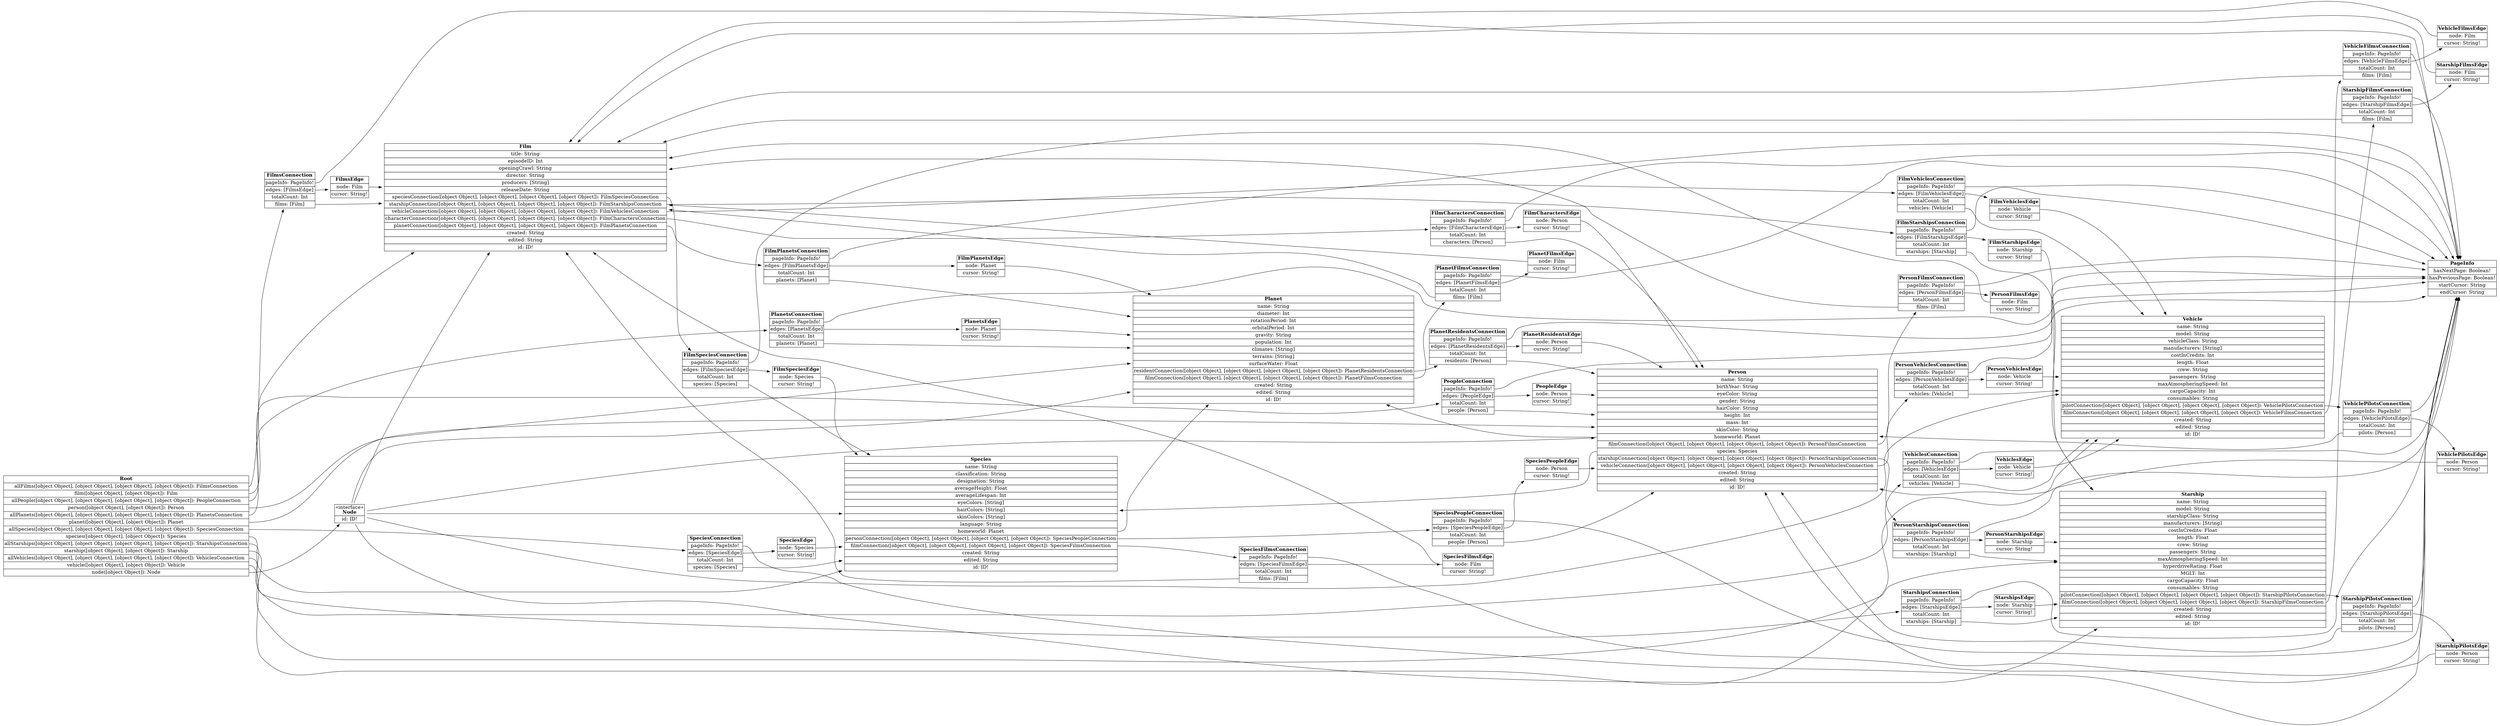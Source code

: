digraph erd {
graph [
  rankdir = "LR"
];
node [
  fontsize = "16"
  shape = "plaintext"
];
edge [
];
"Root" [label=<<TABLE COLOR="BLACK" BORDER="0" CELLBORDER="1" CELLSPACING="0"><TR><TD PORT="__title"><FONT COLOR="BLACK"><B>Root</B></FONT></TD></TR><TR><TD ALIGN="CENTER" PORT="allFilmsport"><FONT COLOR="BLACK">allFilms([object Object], [object Object], [object Object], [object Object]): FilmsConnection</FONT></TD></TR>,<TR><TD ALIGN="CENTER" PORT="filmport"><FONT COLOR="BLACK">film([object Object], [object Object]): Film</FONT></TD></TR>,<TR><TD ALIGN="CENTER" PORT="allPeopleport"><FONT COLOR="BLACK">allPeople([object Object], [object Object], [object Object], [object Object]): PeopleConnection</FONT></TD></TR>,<TR><TD ALIGN="CENTER" PORT="personport"><FONT COLOR="BLACK">person([object Object], [object Object]): Person</FONT></TD></TR>,<TR><TD ALIGN="CENTER" PORT="allPlanetsport"><FONT COLOR="BLACK">allPlanets([object Object], [object Object], [object Object], [object Object]): PlanetsConnection</FONT></TD></TR>,<TR><TD ALIGN="CENTER" PORT="planetport"><FONT COLOR="BLACK">planet([object Object], [object Object]): Planet</FONT></TD></TR>,<TR><TD ALIGN="CENTER" PORT="allSpeciesport"><FONT COLOR="BLACK">allSpecies([object Object], [object Object], [object Object], [object Object]): SpeciesConnection</FONT></TD></TR>,<TR><TD ALIGN="CENTER" PORT="speciesport"><FONT COLOR="BLACK">species([object Object], [object Object]): Species</FONT></TD></TR>,<TR><TD ALIGN="CENTER" PORT="allStarshipsport"><FONT COLOR="BLACK">allStarships([object Object], [object Object], [object Object], [object Object]): StarshipsConnection</FONT></TD></TR>,<TR><TD ALIGN="CENTER" PORT="starshipport"><FONT COLOR="BLACK">starship([object Object], [object Object]): Starship</FONT></TD></TR>,<TR><TD ALIGN="CENTER" PORT="allVehiclesport"><FONT COLOR="BLACK">allVehicles([object Object], [object Object], [object Object], [object Object]): VehiclesConnection</FONT></TD></TR>,<TR><TD ALIGN="CENTER" PORT="vehicleport"><FONT COLOR="BLACK">vehicle([object Object], [object Object]): Vehicle</FONT></TD></TR>,<TR><TD ALIGN="CENTER" PORT="nodeport"><FONT COLOR="BLACK">node([object Object]): Node</FONT></TD></TR></TABLE>>];
"FilmsConnection" [label=<<TABLE COLOR="BLACK" BORDER="0" CELLBORDER="1" CELLSPACING="0"><TR><TD PORT="__title"><FONT COLOR="BLACK"><B>FilmsConnection</B></FONT></TD></TR><TR><TD ALIGN="CENTER" PORT="pageInfoport"><FONT COLOR="BLACK">pageInfo: PageInfo!</FONT></TD></TR>,<TR><TD ALIGN="CENTER" PORT="edgesport"><FONT COLOR="BLACK">edges: [FilmsEdge]</FONT></TD></TR>,<TR><TD ALIGN="CENTER" PORT="totalCountport"><FONT COLOR="BLACK">totalCount: Int</FONT></TD></TR>,<TR><TD ALIGN="CENTER" PORT="filmsport"><FONT COLOR="BLACK">films: [Film]</FONT></TD></TR></TABLE>>];
"Film" [label=<<TABLE COLOR="BLACK" BORDER="0" CELLBORDER="1" CELLSPACING="0"><TR><TD PORT="__title"><FONT COLOR="BLACK"><B>Film</B></FONT></TD></TR><TR><TD ALIGN="CENTER" PORT="titleport"><FONT COLOR="BLACK">title: String</FONT></TD></TR>,<TR><TD ALIGN="CENTER" PORT="episodeIDport"><FONT COLOR="BLACK">episodeID: Int</FONT></TD></TR>,<TR><TD ALIGN="CENTER" PORT="openingCrawlport"><FONT COLOR="BLACK">openingCrawl: String</FONT></TD></TR>,<TR><TD ALIGN="CENTER" PORT="directorport"><FONT COLOR="BLACK">director: String</FONT></TD></TR>,<TR><TD ALIGN="CENTER" PORT="producersport"><FONT COLOR="BLACK">producers: [String]</FONT></TD></TR>,<TR><TD ALIGN="CENTER" PORT="releaseDateport"><FONT COLOR="BLACK">releaseDate: String</FONT></TD></TR>,<TR><TD ALIGN="CENTER" PORT="speciesConnectionport"><FONT COLOR="BLACK">speciesConnection([object Object], [object Object], [object Object], [object Object]): FilmSpeciesConnection</FONT></TD></TR>,<TR><TD ALIGN="CENTER" PORT="starshipConnectionport"><FONT COLOR="BLACK">starshipConnection([object Object], [object Object], [object Object], [object Object]): FilmStarshipsConnection</FONT></TD></TR>,<TR><TD ALIGN="CENTER" PORT="vehicleConnectionport"><FONT COLOR="BLACK">vehicleConnection([object Object], [object Object], [object Object], [object Object]): FilmVehiclesConnection</FONT></TD></TR>,<TR><TD ALIGN="CENTER" PORT="characterConnectionport"><FONT COLOR="BLACK">characterConnection([object Object], [object Object], [object Object], [object Object]): FilmCharactersConnection</FONT></TD></TR>,<TR><TD ALIGN="CENTER" PORT="planetConnectionport"><FONT COLOR="BLACK">planetConnection([object Object], [object Object], [object Object], [object Object]): FilmPlanetsConnection</FONT></TD></TR>,<TR><TD ALIGN="CENTER" PORT="createdport"><FONT COLOR="BLACK">created: String</FONT></TD></TR>,<TR><TD ALIGN="CENTER" PORT="editedport"><FONT COLOR="BLACK">edited: String</FONT></TD></TR>,<TR><TD ALIGN="CENTER" PORT="idport"><FONT COLOR="BLACK">id: ID!</FONT></TD></TR></TABLE>>];
"PeopleConnection" [label=<<TABLE COLOR="BLACK" BORDER="0" CELLBORDER="1" CELLSPACING="0"><TR><TD PORT="__title"><FONT COLOR="BLACK"><B>PeopleConnection</B></FONT></TD></TR><TR><TD ALIGN="CENTER" PORT="pageInfoport"><FONT COLOR="BLACK">pageInfo: PageInfo!</FONT></TD></TR>,<TR><TD ALIGN="CENTER" PORT="edgesport"><FONT COLOR="BLACK">edges: [PeopleEdge]</FONT></TD></TR>,<TR><TD ALIGN="CENTER" PORT="totalCountport"><FONT COLOR="BLACK">totalCount: Int</FONT></TD></TR>,<TR><TD ALIGN="CENTER" PORT="peopleport"><FONT COLOR="BLACK">people: [Person]</FONT></TD></TR></TABLE>>];
"Person" [label=<<TABLE COLOR="BLACK" BORDER="0" CELLBORDER="1" CELLSPACING="0"><TR><TD PORT="__title"><FONT COLOR="BLACK"><B>Person</B></FONT></TD></TR><TR><TD ALIGN="CENTER" PORT="nameport"><FONT COLOR="BLACK">name: String</FONT></TD></TR>,<TR><TD ALIGN="CENTER" PORT="birthYearport"><FONT COLOR="BLACK">birthYear: String</FONT></TD></TR>,<TR><TD ALIGN="CENTER" PORT="eyeColorport"><FONT COLOR="BLACK">eyeColor: String</FONT></TD></TR>,<TR><TD ALIGN="CENTER" PORT="genderport"><FONT COLOR="BLACK">gender: String</FONT></TD></TR>,<TR><TD ALIGN="CENTER" PORT="hairColorport"><FONT COLOR="BLACK">hairColor: String</FONT></TD></TR>,<TR><TD ALIGN="CENTER" PORT="heightport"><FONT COLOR="BLACK">height: Int</FONT></TD></TR>,<TR><TD ALIGN="CENTER" PORT="massport"><FONT COLOR="BLACK">mass: Int</FONT></TD></TR>,<TR><TD ALIGN="CENTER" PORT="skinColorport"><FONT COLOR="BLACK">skinColor: String</FONT></TD></TR>,<TR><TD ALIGN="CENTER" PORT="homeworldport"><FONT COLOR="BLACK">homeworld: Planet</FONT></TD></TR>,<TR><TD ALIGN="CENTER" PORT="filmConnectionport"><FONT COLOR="BLACK">filmConnection([object Object], [object Object], [object Object], [object Object]): PersonFilmsConnection</FONT></TD></TR>,<TR><TD ALIGN="CENTER" PORT="speciesport"><FONT COLOR="BLACK">species: Species</FONT></TD></TR>,<TR><TD ALIGN="CENTER" PORT="starshipConnectionport"><FONT COLOR="BLACK">starshipConnection([object Object], [object Object], [object Object], [object Object]): PersonStarshipsConnection</FONT></TD></TR>,<TR><TD ALIGN="CENTER" PORT="vehicleConnectionport"><FONT COLOR="BLACK">vehicleConnection([object Object], [object Object], [object Object], [object Object]): PersonVehiclesConnection</FONT></TD></TR>,<TR><TD ALIGN="CENTER" PORT="createdport"><FONT COLOR="BLACK">created: String</FONT></TD></TR>,<TR><TD ALIGN="CENTER" PORT="editedport"><FONT COLOR="BLACK">edited: String</FONT></TD></TR>,<TR><TD ALIGN="CENTER" PORT="idport"><FONT COLOR="BLACK">id: ID!</FONT></TD></TR></TABLE>>];
"PlanetsConnection" [label=<<TABLE COLOR="BLACK" BORDER="0" CELLBORDER="1" CELLSPACING="0"><TR><TD PORT="__title"><FONT COLOR="BLACK"><B>PlanetsConnection</B></FONT></TD></TR><TR><TD ALIGN="CENTER" PORT="pageInfoport"><FONT COLOR="BLACK">pageInfo: PageInfo!</FONT></TD></TR>,<TR><TD ALIGN="CENTER" PORT="edgesport"><FONT COLOR="BLACK">edges: [PlanetsEdge]</FONT></TD></TR>,<TR><TD ALIGN="CENTER" PORT="totalCountport"><FONT COLOR="BLACK">totalCount: Int</FONT></TD></TR>,<TR><TD ALIGN="CENTER" PORT="planetsport"><FONT COLOR="BLACK">planets: [Planet]</FONT></TD></TR></TABLE>>];
"Planet" [label=<<TABLE COLOR="BLACK" BORDER="0" CELLBORDER="1" CELLSPACING="0"><TR><TD PORT="__title"><FONT COLOR="BLACK"><B>Planet</B></FONT></TD></TR><TR><TD ALIGN="CENTER" PORT="nameport"><FONT COLOR="BLACK">name: String</FONT></TD></TR>,<TR><TD ALIGN="CENTER" PORT="diameterport"><FONT COLOR="BLACK">diameter: Int</FONT></TD></TR>,<TR><TD ALIGN="CENTER" PORT="rotationPeriodport"><FONT COLOR="BLACK">rotationPeriod: Int</FONT></TD></TR>,<TR><TD ALIGN="CENTER" PORT="orbitalPeriodport"><FONT COLOR="BLACK">orbitalPeriod: Int</FONT></TD></TR>,<TR><TD ALIGN="CENTER" PORT="gravityport"><FONT COLOR="BLACK">gravity: String</FONT></TD></TR>,<TR><TD ALIGN="CENTER" PORT="populationport"><FONT COLOR="BLACK">population: Int</FONT></TD></TR>,<TR><TD ALIGN="CENTER" PORT="climatesport"><FONT COLOR="BLACK">climates: [String]</FONT></TD></TR>,<TR><TD ALIGN="CENTER" PORT="terrainsport"><FONT COLOR="BLACK">terrains: [String]</FONT></TD></TR>,<TR><TD ALIGN="CENTER" PORT="surfaceWaterport"><FONT COLOR="BLACK">surfaceWater: Float</FONT></TD></TR>,<TR><TD ALIGN="CENTER" PORT="residentConnectionport"><FONT COLOR="BLACK">residentConnection([object Object], [object Object], [object Object], [object Object]): PlanetResidentsConnection</FONT></TD></TR>,<TR><TD ALIGN="CENTER" PORT="filmConnectionport"><FONT COLOR="BLACK">filmConnection([object Object], [object Object], [object Object], [object Object]): PlanetFilmsConnection</FONT></TD></TR>,<TR><TD ALIGN="CENTER" PORT="createdport"><FONT COLOR="BLACK">created: String</FONT></TD></TR>,<TR><TD ALIGN="CENTER" PORT="editedport"><FONT COLOR="BLACK">edited: String</FONT></TD></TR>,<TR><TD ALIGN="CENTER" PORT="idport"><FONT COLOR="BLACK">id: ID!</FONT></TD></TR></TABLE>>];
"SpeciesConnection" [label=<<TABLE COLOR="BLACK" BORDER="0" CELLBORDER="1" CELLSPACING="0"><TR><TD PORT="__title"><FONT COLOR="BLACK"><B>SpeciesConnection</B></FONT></TD></TR><TR><TD ALIGN="CENTER" PORT="pageInfoport"><FONT COLOR="BLACK">pageInfo: PageInfo!</FONT></TD></TR>,<TR><TD ALIGN="CENTER" PORT="edgesport"><FONT COLOR="BLACK">edges: [SpeciesEdge]</FONT></TD></TR>,<TR><TD ALIGN="CENTER" PORT="totalCountport"><FONT COLOR="BLACK">totalCount: Int</FONT></TD></TR>,<TR><TD ALIGN="CENTER" PORT="speciesport"><FONT COLOR="BLACK">species: [Species]</FONT></TD></TR></TABLE>>];
"Species" [label=<<TABLE COLOR="BLACK" BORDER="0" CELLBORDER="1" CELLSPACING="0"><TR><TD PORT="__title"><FONT COLOR="BLACK"><B>Species</B></FONT></TD></TR><TR><TD ALIGN="CENTER" PORT="nameport"><FONT COLOR="BLACK">name: String</FONT></TD></TR>,<TR><TD ALIGN="CENTER" PORT="classificationport"><FONT COLOR="BLACK">classification: String</FONT></TD></TR>,<TR><TD ALIGN="CENTER" PORT="designationport"><FONT COLOR="BLACK">designation: String</FONT></TD></TR>,<TR><TD ALIGN="CENTER" PORT="averageHeightport"><FONT COLOR="BLACK">averageHeight: Float</FONT></TD></TR>,<TR><TD ALIGN="CENTER" PORT="averageLifespanport"><FONT COLOR="BLACK">averageLifespan: Int</FONT></TD></TR>,<TR><TD ALIGN="CENTER" PORT="eyeColorsport"><FONT COLOR="BLACK">eyeColors: [String]</FONT></TD></TR>,<TR><TD ALIGN="CENTER" PORT="hairColorsport"><FONT COLOR="BLACK">hairColors: [String]</FONT></TD></TR>,<TR><TD ALIGN="CENTER" PORT="skinColorsport"><FONT COLOR="BLACK">skinColors: [String]</FONT></TD></TR>,<TR><TD ALIGN="CENTER" PORT="languageport"><FONT COLOR="BLACK">language: String</FONT></TD></TR>,<TR><TD ALIGN="CENTER" PORT="homeworldport"><FONT COLOR="BLACK">homeworld: Planet</FONT></TD></TR>,<TR><TD ALIGN="CENTER" PORT="personConnectionport"><FONT COLOR="BLACK">personConnection([object Object], [object Object], [object Object], [object Object]): SpeciesPeopleConnection</FONT></TD></TR>,<TR><TD ALIGN="CENTER" PORT="filmConnectionport"><FONT COLOR="BLACK">filmConnection([object Object], [object Object], [object Object], [object Object]): SpeciesFilmsConnection</FONT></TD></TR>,<TR><TD ALIGN="CENTER" PORT="createdport"><FONT COLOR="BLACK">created: String</FONT></TD></TR>,<TR><TD ALIGN="CENTER" PORT="editedport"><FONT COLOR="BLACK">edited: String</FONT></TD></TR>,<TR><TD ALIGN="CENTER" PORT="idport"><FONT COLOR="BLACK">id: ID!</FONT></TD></TR></TABLE>>];
"StarshipsConnection" [label=<<TABLE COLOR="BLACK" BORDER="0" CELLBORDER="1" CELLSPACING="0"><TR><TD PORT="__title"><FONT COLOR="BLACK"><B>StarshipsConnection</B></FONT></TD></TR><TR><TD ALIGN="CENTER" PORT="pageInfoport"><FONT COLOR="BLACK">pageInfo: PageInfo!</FONT></TD></TR>,<TR><TD ALIGN="CENTER" PORT="edgesport"><FONT COLOR="BLACK">edges: [StarshipsEdge]</FONT></TD></TR>,<TR><TD ALIGN="CENTER" PORT="totalCountport"><FONT COLOR="BLACK">totalCount: Int</FONT></TD></TR>,<TR><TD ALIGN="CENTER" PORT="starshipsport"><FONT COLOR="BLACK">starships: [Starship]</FONT></TD></TR></TABLE>>];
"Starship" [label=<<TABLE COLOR="BLACK" BORDER="0" CELLBORDER="1" CELLSPACING="0"><TR><TD PORT="__title"><FONT COLOR="BLACK"><B>Starship</B></FONT></TD></TR><TR><TD ALIGN="CENTER" PORT="nameport"><FONT COLOR="BLACK">name: String</FONT></TD></TR>,<TR><TD ALIGN="CENTER" PORT="modelport"><FONT COLOR="BLACK">model: String</FONT></TD></TR>,<TR><TD ALIGN="CENTER" PORT="starshipClassport"><FONT COLOR="BLACK">starshipClass: String</FONT></TD></TR>,<TR><TD ALIGN="CENTER" PORT="manufacturersport"><FONT COLOR="BLACK">manufacturers: [String]</FONT></TD></TR>,<TR><TD ALIGN="CENTER" PORT="costInCreditsport"><FONT COLOR="BLACK">costInCredits: Float</FONT></TD></TR>,<TR><TD ALIGN="CENTER" PORT="lengthport"><FONT COLOR="BLACK">length: Float</FONT></TD></TR>,<TR><TD ALIGN="CENTER" PORT="crewport"><FONT COLOR="BLACK">crew: String</FONT></TD></TR>,<TR><TD ALIGN="CENTER" PORT="passengersport"><FONT COLOR="BLACK">passengers: String</FONT></TD></TR>,<TR><TD ALIGN="CENTER" PORT="maxAtmospheringSpeedport"><FONT COLOR="BLACK">maxAtmospheringSpeed: Int</FONT></TD></TR>,<TR><TD ALIGN="CENTER" PORT="hyperdriveRatingport"><FONT COLOR="BLACK">hyperdriveRating: Float</FONT></TD></TR>,<TR><TD ALIGN="CENTER" PORT="MGLTport"><FONT COLOR="BLACK">MGLT: Int</FONT></TD></TR>,<TR><TD ALIGN="CENTER" PORT="cargoCapacityport"><FONT COLOR="BLACK">cargoCapacity: Float</FONT></TD></TR>,<TR><TD ALIGN="CENTER" PORT="consumablesport"><FONT COLOR="BLACK">consumables: String</FONT></TD></TR>,<TR><TD ALIGN="CENTER" PORT="pilotConnectionport"><FONT COLOR="BLACK">pilotConnection([object Object], [object Object], [object Object], [object Object]): StarshipPilotsConnection</FONT></TD></TR>,<TR><TD ALIGN="CENTER" PORT="filmConnectionport"><FONT COLOR="BLACK">filmConnection([object Object], [object Object], [object Object], [object Object]): StarshipFilmsConnection</FONT></TD></TR>,<TR><TD ALIGN="CENTER" PORT="createdport"><FONT COLOR="BLACK">created: String</FONT></TD></TR>,<TR><TD ALIGN="CENTER" PORT="editedport"><FONT COLOR="BLACK">edited: String</FONT></TD></TR>,<TR><TD ALIGN="CENTER" PORT="idport"><FONT COLOR="BLACK">id: ID!</FONT></TD></TR></TABLE>>];
"VehiclesConnection" [label=<<TABLE COLOR="BLACK" BORDER="0" CELLBORDER="1" CELLSPACING="0"><TR><TD PORT="__title"><FONT COLOR="BLACK"><B>VehiclesConnection</B></FONT></TD></TR><TR><TD ALIGN="CENTER" PORT="pageInfoport"><FONT COLOR="BLACK">pageInfo: PageInfo!</FONT></TD></TR>,<TR><TD ALIGN="CENTER" PORT="edgesport"><FONT COLOR="BLACK">edges: [VehiclesEdge]</FONT></TD></TR>,<TR><TD ALIGN="CENTER" PORT="totalCountport"><FONT COLOR="BLACK">totalCount: Int</FONT></TD></TR>,<TR><TD ALIGN="CENTER" PORT="vehiclesport"><FONT COLOR="BLACK">vehicles: [Vehicle]</FONT></TD></TR></TABLE>>];
"Vehicle" [label=<<TABLE COLOR="BLACK" BORDER="0" CELLBORDER="1" CELLSPACING="0"><TR><TD PORT="__title"><FONT COLOR="BLACK"><B>Vehicle</B></FONT></TD></TR><TR><TD ALIGN="CENTER" PORT="nameport"><FONT COLOR="BLACK">name: String</FONT></TD></TR>,<TR><TD ALIGN="CENTER" PORT="modelport"><FONT COLOR="BLACK">model: String</FONT></TD></TR>,<TR><TD ALIGN="CENTER" PORT="vehicleClassport"><FONT COLOR="BLACK">vehicleClass: String</FONT></TD></TR>,<TR><TD ALIGN="CENTER" PORT="manufacturersport"><FONT COLOR="BLACK">manufacturers: [String]</FONT></TD></TR>,<TR><TD ALIGN="CENTER" PORT="costInCreditsport"><FONT COLOR="BLACK">costInCredits: Int</FONT></TD></TR>,<TR><TD ALIGN="CENTER" PORT="lengthport"><FONT COLOR="BLACK">length: Float</FONT></TD></TR>,<TR><TD ALIGN="CENTER" PORT="crewport"><FONT COLOR="BLACK">crew: String</FONT></TD></TR>,<TR><TD ALIGN="CENTER" PORT="passengersport"><FONT COLOR="BLACK">passengers: String</FONT></TD></TR>,<TR><TD ALIGN="CENTER" PORT="maxAtmospheringSpeedport"><FONT COLOR="BLACK">maxAtmospheringSpeed: Int</FONT></TD></TR>,<TR><TD ALIGN="CENTER" PORT="cargoCapacityport"><FONT COLOR="BLACK">cargoCapacity: Int</FONT></TD></TR>,<TR><TD ALIGN="CENTER" PORT="consumablesport"><FONT COLOR="BLACK">consumables: String</FONT></TD></TR>,<TR><TD ALIGN="CENTER" PORT="pilotConnectionport"><FONT COLOR="BLACK">pilotConnection([object Object], [object Object], [object Object], [object Object]): VehiclePilotsConnection</FONT></TD></TR>,<TR><TD ALIGN="CENTER" PORT="filmConnectionport"><FONT COLOR="BLACK">filmConnection([object Object], [object Object], [object Object], [object Object]): VehicleFilmsConnection</FONT></TD></TR>,<TR><TD ALIGN="CENTER" PORT="createdport"><FONT COLOR="BLACK">created: String</FONT></TD></TR>,<TR><TD ALIGN="CENTER" PORT="editedport"><FONT COLOR="BLACK">edited: String</FONT></TD></TR>,<TR><TD ALIGN="CENTER" PORT="idport"><FONT COLOR="BLACK">id: ID!</FONT></TD></TR></TABLE>>];
"PageInfo" [label=<<TABLE COLOR="BLACK" BORDER="0" CELLBORDER="1" CELLSPACING="0"><TR><TD PORT="__title"><FONT COLOR="BLACK"><B>PageInfo</B></FONT></TD></TR><TR><TD ALIGN="CENTER" PORT="hasNextPageport"><FONT COLOR="BLACK">hasNextPage: Boolean!</FONT></TD></TR>,<TR><TD ALIGN="CENTER" PORT="hasPreviousPageport"><FONT COLOR="BLACK">hasPreviousPage: Boolean!</FONT></TD></TR>,<TR><TD ALIGN="CENTER" PORT="startCursorport"><FONT COLOR="BLACK">startCursor: String</FONT></TD></TR>,<TR><TD ALIGN="CENTER" PORT="endCursorport"><FONT COLOR="BLACK">endCursor: String</FONT></TD></TR></TABLE>>];
"FilmsEdge" [label=<<TABLE COLOR="BLACK" BORDER="0" CELLBORDER="1" CELLSPACING="0"><TR><TD PORT="__title"><FONT COLOR="BLACK"><B>FilmsEdge</B></FONT></TD></TR><TR><TD ALIGN="CENTER" PORT="nodeport"><FONT COLOR="BLACK">node: Film</FONT></TD></TR>,<TR><TD ALIGN="CENTER" PORT="cursorport"><FONT COLOR="BLACK">cursor: String!</FONT></TD></TR></TABLE>>];
"FilmSpeciesConnection" [label=<<TABLE COLOR="BLACK" BORDER="0" CELLBORDER="1" CELLSPACING="0"><TR><TD PORT="__title"><FONT COLOR="BLACK"><B>FilmSpeciesConnection</B></FONT></TD></TR><TR><TD ALIGN="CENTER" PORT="pageInfoport"><FONT COLOR="BLACK">pageInfo: PageInfo!</FONT></TD></TR>,<TR><TD ALIGN="CENTER" PORT="edgesport"><FONT COLOR="BLACK">edges: [FilmSpeciesEdge]</FONT></TD></TR>,<TR><TD ALIGN="CENTER" PORT="totalCountport"><FONT COLOR="BLACK">totalCount: Int</FONT></TD></TR>,<TR><TD ALIGN="CENTER" PORT="speciesport"><FONT COLOR="BLACK">species: [Species]</FONT></TD></TR></TABLE>>];
"FilmStarshipsConnection" [label=<<TABLE COLOR="BLACK" BORDER="0" CELLBORDER="1" CELLSPACING="0"><TR><TD PORT="__title"><FONT COLOR="BLACK"><B>FilmStarshipsConnection</B></FONT></TD></TR><TR><TD ALIGN="CENTER" PORT="pageInfoport"><FONT COLOR="BLACK">pageInfo: PageInfo!</FONT></TD></TR>,<TR><TD ALIGN="CENTER" PORT="edgesport"><FONT COLOR="BLACK">edges: [FilmStarshipsEdge]</FONT></TD></TR>,<TR><TD ALIGN="CENTER" PORT="totalCountport"><FONT COLOR="BLACK">totalCount: Int</FONT></TD></TR>,<TR><TD ALIGN="CENTER" PORT="starshipsport"><FONT COLOR="BLACK">starships: [Starship]</FONT></TD></TR></TABLE>>];
"FilmVehiclesConnection" [label=<<TABLE COLOR="BLACK" BORDER="0" CELLBORDER="1" CELLSPACING="0"><TR><TD PORT="__title"><FONT COLOR="BLACK"><B>FilmVehiclesConnection</B></FONT></TD></TR><TR><TD ALIGN="CENTER" PORT="pageInfoport"><FONT COLOR="BLACK">pageInfo: PageInfo!</FONT></TD></TR>,<TR><TD ALIGN="CENTER" PORT="edgesport"><FONT COLOR="BLACK">edges: [FilmVehiclesEdge]</FONT></TD></TR>,<TR><TD ALIGN="CENTER" PORT="totalCountport"><FONT COLOR="BLACK">totalCount: Int</FONT></TD></TR>,<TR><TD ALIGN="CENTER" PORT="vehiclesport"><FONT COLOR="BLACK">vehicles: [Vehicle]</FONT></TD></TR></TABLE>>];
"FilmCharactersConnection" [label=<<TABLE COLOR="BLACK" BORDER="0" CELLBORDER="1" CELLSPACING="0"><TR><TD PORT="__title"><FONT COLOR="BLACK"><B>FilmCharactersConnection</B></FONT></TD></TR><TR><TD ALIGN="CENTER" PORT="pageInfoport"><FONT COLOR="BLACK">pageInfo: PageInfo!</FONT></TD></TR>,<TR><TD ALIGN="CENTER" PORT="edgesport"><FONT COLOR="BLACK">edges: [FilmCharactersEdge]</FONT></TD></TR>,<TR><TD ALIGN="CENTER" PORT="totalCountport"><FONT COLOR="BLACK">totalCount: Int</FONT></TD></TR>,<TR><TD ALIGN="CENTER" PORT="charactersport"><FONT COLOR="BLACK">characters: [Person]</FONT></TD></TR></TABLE>>];
"FilmPlanetsConnection" [label=<<TABLE COLOR="BLACK" BORDER="0" CELLBORDER="1" CELLSPACING="0"><TR><TD PORT="__title"><FONT COLOR="BLACK"><B>FilmPlanetsConnection</B></FONT></TD></TR><TR><TD ALIGN="CENTER" PORT="pageInfoport"><FONT COLOR="BLACK">pageInfo: PageInfo!</FONT></TD></TR>,<TR><TD ALIGN="CENTER" PORT="edgesport"><FONT COLOR="BLACK">edges: [FilmPlanetsEdge]</FONT></TD></TR>,<TR><TD ALIGN="CENTER" PORT="totalCountport"><FONT COLOR="BLACK">totalCount: Int</FONT></TD></TR>,<TR><TD ALIGN="CENTER" PORT="planetsport"><FONT COLOR="BLACK">planets: [Planet]</FONT></TD></TR></TABLE>>];
"PeopleEdge" [label=<<TABLE COLOR="BLACK" BORDER="0" CELLBORDER="1" CELLSPACING="0"><TR><TD PORT="__title"><FONT COLOR="BLACK"><B>PeopleEdge</B></FONT></TD></TR><TR><TD ALIGN="CENTER" PORT="nodeport"><FONT COLOR="BLACK">node: Person</FONT></TD></TR>,<TR><TD ALIGN="CENTER" PORT="cursorport"><FONT COLOR="BLACK">cursor: String!</FONT></TD></TR></TABLE>>];
"PersonFilmsConnection" [label=<<TABLE COLOR="BLACK" BORDER="0" CELLBORDER="1" CELLSPACING="0"><TR><TD PORT="__title"><FONT COLOR="BLACK"><B>PersonFilmsConnection</B></FONT></TD></TR><TR><TD ALIGN="CENTER" PORT="pageInfoport"><FONT COLOR="BLACK">pageInfo: PageInfo!</FONT></TD></TR>,<TR><TD ALIGN="CENTER" PORT="edgesport"><FONT COLOR="BLACK">edges: [PersonFilmsEdge]</FONT></TD></TR>,<TR><TD ALIGN="CENTER" PORT="totalCountport"><FONT COLOR="BLACK">totalCount: Int</FONT></TD></TR>,<TR><TD ALIGN="CENTER" PORT="filmsport"><FONT COLOR="BLACK">films: [Film]</FONT></TD></TR></TABLE>>];
"PersonStarshipsConnection" [label=<<TABLE COLOR="BLACK" BORDER="0" CELLBORDER="1" CELLSPACING="0"><TR><TD PORT="__title"><FONT COLOR="BLACK"><B>PersonStarshipsConnection</B></FONT></TD></TR><TR><TD ALIGN="CENTER" PORT="pageInfoport"><FONT COLOR="BLACK">pageInfo: PageInfo!</FONT></TD></TR>,<TR><TD ALIGN="CENTER" PORT="edgesport"><FONT COLOR="BLACK">edges: [PersonStarshipsEdge]</FONT></TD></TR>,<TR><TD ALIGN="CENTER" PORT="totalCountport"><FONT COLOR="BLACK">totalCount: Int</FONT></TD></TR>,<TR><TD ALIGN="CENTER" PORT="starshipsport"><FONT COLOR="BLACK">starships: [Starship]</FONT></TD></TR></TABLE>>];
"PersonVehiclesConnection" [label=<<TABLE COLOR="BLACK" BORDER="0" CELLBORDER="1" CELLSPACING="0"><TR><TD PORT="__title"><FONT COLOR="BLACK"><B>PersonVehiclesConnection</B></FONT></TD></TR><TR><TD ALIGN="CENTER" PORT="pageInfoport"><FONT COLOR="BLACK">pageInfo: PageInfo!</FONT></TD></TR>,<TR><TD ALIGN="CENTER" PORT="edgesport"><FONT COLOR="BLACK">edges: [PersonVehiclesEdge]</FONT></TD></TR>,<TR><TD ALIGN="CENTER" PORT="totalCountport"><FONT COLOR="BLACK">totalCount: Int</FONT></TD></TR>,<TR><TD ALIGN="CENTER" PORT="vehiclesport"><FONT COLOR="BLACK">vehicles: [Vehicle]</FONT></TD></TR></TABLE>>];
"PlanetsEdge" [label=<<TABLE COLOR="BLACK" BORDER="0" CELLBORDER="1" CELLSPACING="0"><TR><TD PORT="__title"><FONT COLOR="BLACK"><B>PlanetsEdge</B></FONT></TD></TR><TR><TD ALIGN="CENTER" PORT="nodeport"><FONT COLOR="BLACK">node: Planet</FONT></TD></TR>,<TR><TD ALIGN="CENTER" PORT="cursorport"><FONT COLOR="BLACK">cursor: String!</FONT></TD></TR></TABLE>>];
"PlanetResidentsConnection" [label=<<TABLE COLOR="BLACK" BORDER="0" CELLBORDER="1" CELLSPACING="0"><TR><TD PORT="__title"><FONT COLOR="BLACK"><B>PlanetResidentsConnection</B></FONT></TD></TR><TR><TD ALIGN="CENTER" PORT="pageInfoport"><FONT COLOR="BLACK">pageInfo: PageInfo!</FONT></TD></TR>,<TR><TD ALIGN="CENTER" PORT="edgesport"><FONT COLOR="BLACK">edges: [PlanetResidentsEdge]</FONT></TD></TR>,<TR><TD ALIGN="CENTER" PORT="totalCountport"><FONT COLOR="BLACK">totalCount: Int</FONT></TD></TR>,<TR><TD ALIGN="CENTER" PORT="residentsport"><FONT COLOR="BLACK">residents: [Person]</FONT></TD></TR></TABLE>>];
"PlanetFilmsConnection" [label=<<TABLE COLOR="BLACK" BORDER="0" CELLBORDER="1" CELLSPACING="0"><TR><TD PORT="__title"><FONT COLOR="BLACK"><B>PlanetFilmsConnection</B></FONT></TD></TR><TR><TD ALIGN="CENTER" PORT="pageInfoport"><FONT COLOR="BLACK">pageInfo: PageInfo!</FONT></TD></TR>,<TR><TD ALIGN="CENTER" PORT="edgesport"><FONT COLOR="BLACK">edges: [PlanetFilmsEdge]</FONT></TD></TR>,<TR><TD ALIGN="CENTER" PORT="totalCountport"><FONT COLOR="BLACK">totalCount: Int</FONT></TD></TR>,<TR><TD ALIGN="CENTER" PORT="filmsport"><FONT COLOR="BLACK">films: [Film]</FONT></TD></TR></TABLE>>];
"SpeciesEdge" [label=<<TABLE COLOR="BLACK" BORDER="0" CELLBORDER="1" CELLSPACING="0"><TR><TD PORT="__title"><FONT COLOR="BLACK"><B>SpeciesEdge</B></FONT></TD></TR><TR><TD ALIGN="CENTER" PORT="nodeport"><FONT COLOR="BLACK">node: Species</FONT></TD></TR>,<TR><TD ALIGN="CENTER" PORT="cursorport"><FONT COLOR="BLACK">cursor: String!</FONT></TD></TR></TABLE>>];
"SpeciesPeopleConnection" [label=<<TABLE COLOR="BLACK" BORDER="0" CELLBORDER="1" CELLSPACING="0"><TR><TD PORT="__title"><FONT COLOR="BLACK"><B>SpeciesPeopleConnection</B></FONT></TD></TR><TR><TD ALIGN="CENTER" PORT="pageInfoport"><FONT COLOR="BLACK">pageInfo: PageInfo!</FONT></TD></TR>,<TR><TD ALIGN="CENTER" PORT="edgesport"><FONT COLOR="BLACK">edges: [SpeciesPeopleEdge]</FONT></TD></TR>,<TR><TD ALIGN="CENTER" PORT="totalCountport"><FONT COLOR="BLACK">totalCount: Int</FONT></TD></TR>,<TR><TD ALIGN="CENTER" PORT="peopleport"><FONT COLOR="BLACK">people: [Person]</FONT></TD></TR></TABLE>>];
"SpeciesFilmsConnection" [label=<<TABLE COLOR="BLACK" BORDER="0" CELLBORDER="1" CELLSPACING="0"><TR><TD PORT="__title"><FONT COLOR="BLACK"><B>SpeciesFilmsConnection</B></FONT></TD></TR><TR><TD ALIGN="CENTER" PORT="pageInfoport"><FONT COLOR="BLACK">pageInfo: PageInfo!</FONT></TD></TR>,<TR><TD ALIGN="CENTER" PORT="edgesport"><FONT COLOR="BLACK">edges: [SpeciesFilmsEdge]</FONT></TD></TR>,<TR><TD ALIGN="CENTER" PORT="totalCountport"><FONT COLOR="BLACK">totalCount: Int</FONT></TD></TR>,<TR><TD ALIGN="CENTER" PORT="filmsport"><FONT COLOR="BLACK">films: [Film]</FONT></TD></TR></TABLE>>];
"StarshipsEdge" [label=<<TABLE COLOR="BLACK" BORDER="0" CELLBORDER="1" CELLSPACING="0"><TR><TD PORT="__title"><FONT COLOR="BLACK"><B>StarshipsEdge</B></FONT></TD></TR><TR><TD ALIGN="CENTER" PORT="nodeport"><FONT COLOR="BLACK">node: Starship</FONT></TD></TR>,<TR><TD ALIGN="CENTER" PORT="cursorport"><FONT COLOR="BLACK">cursor: String!</FONT></TD></TR></TABLE>>];
"StarshipPilotsConnection" [label=<<TABLE COLOR="BLACK" BORDER="0" CELLBORDER="1" CELLSPACING="0"><TR><TD PORT="__title"><FONT COLOR="BLACK"><B>StarshipPilotsConnection</B></FONT></TD></TR><TR><TD ALIGN="CENTER" PORT="pageInfoport"><FONT COLOR="BLACK">pageInfo: PageInfo!</FONT></TD></TR>,<TR><TD ALIGN="CENTER" PORT="edgesport"><FONT COLOR="BLACK">edges: [StarshipPilotsEdge]</FONT></TD></TR>,<TR><TD ALIGN="CENTER" PORT="totalCountport"><FONT COLOR="BLACK">totalCount: Int</FONT></TD></TR>,<TR><TD ALIGN="CENTER" PORT="pilotsport"><FONT COLOR="BLACK">pilots: [Person]</FONT></TD></TR></TABLE>>];
"StarshipFilmsConnection" [label=<<TABLE COLOR="BLACK" BORDER="0" CELLBORDER="1" CELLSPACING="0"><TR><TD PORT="__title"><FONT COLOR="BLACK"><B>StarshipFilmsConnection</B></FONT></TD></TR><TR><TD ALIGN="CENTER" PORT="pageInfoport"><FONT COLOR="BLACK">pageInfo: PageInfo!</FONT></TD></TR>,<TR><TD ALIGN="CENTER" PORT="edgesport"><FONT COLOR="BLACK">edges: [StarshipFilmsEdge]</FONT></TD></TR>,<TR><TD ALIGN="CENTER" PORT="totalCountport"><FONT COLOR="BLACK">totalCount: Int</FONT></TD></TR>,<TR><TD ALIGN="CENTER" PORT="filmsport"><FONT COLOR="BLACK">films: [Film]</FONT></TD></TR></TABLE>>];
"VehiclesEdge" [label=<<TABLE COLOR="BLACK" BORDER="0" CELLBORDER="1" CELLSPACING="0"><TR><TD PORT="__title"><FONT COLOR="BLACK"><B>VehiclesEdge</B></FONT></TD></TR><TR><TD ALIGN="CENTER" PORT="nodeport"><FONT COLOR="BLACK">node: Vehicle</FONT></TD></TR>,<TR><TD ALIGN="CENTER" PORT="cursorport"><FONT COLOR="BLACK">cursor: String!</FONT></TD></TR></TABLE>>];
"VehiclePilotsConnection" [label=<<TABLE COLOR="BLACK" BORDER="0" CELLBORDER="1" CELLSPACING="0"><TR><TD PORT="__title"><FONT COLOR="BLACK"><B>VehiclePilotsConnection</B></FONT></TD></TR><TR><TD ALIGN="CENTER" PORT="pageInfoport"><FONT COLOR="BLACK">pageInfo: PageInfo!</FONT></TD></TR>,<TR><TD ALIGN="CENTER" PORT="edgesport"><FONT COLOR="BLACK">edges: [VehiclePilotsEdge]</FONT></TD></TR>,<TR><TD ALIGN="CENTER" PORT="totalCountport"><FONT COLOR="BLACK">totalCount: Int</FONT></TD></TR>,<TR><TD ALIGN="CENTER" PORT="pilotsport"><FONT COLOR="BLACK">pilots: [Person]</FONT></TD></TR></TABLE>>];
"VehicleFilmsConnection" [label=<<TABLE COLOR="BLACK" BORDER="0" CELLBORDER="1" CELLSPACING="0"><TR><TD PORT="__title"><FONT COLOR="BLACK"><B>VehicleFilmsConnection</B></FONT></TD></TR><TR><TD ALIGN="CENTER" PORT="pageInfoport"><FONT COLOR="BLACK">pageInfo: PageInfo!</FONT></TD></TR>,<TR><TD ALIGN="CENTER" PORT="edgesport"><FONT COLOR="BLACK">edges: [VehicleFilmsEdge]</FONT></TD></TR>,<TR><TD ALIGN="CENTER" PORT="totalCountport"><FONT COLOR="BLACK">totalCount: Int</FONT></TD></TR>,<TR><TD ALIGN="CENTER" PORT="filmsport"><FONT COLOR="BLACK">films: [Film]</FONT></TD></TR></TABLE>>];
"FilmSpeciesEdge" [label=<<TABLE COLOR="BLACK" BORDER="0" CELLBORDER="1" CELLSPACING="0"><TR><TD PORT="__title"><FONT COLOR="BLACK"><B>FilmSpeciesEdge</B></FONT></TD></TR><TR><TD ALIGN="CENTER" PORT="nodeport"><FONT COLOR="BLACK">node: Species</FONT></TD></TR>,<TR><TD ALIGN="CENTER" PORT="cursorport"><FONT COLOR="BLACK">cursor: String!</FONT></TD></TR></TABLE>>];
"FilmStarshipsEdge" [label=<<TABLE COLOR="BLACK" BORDER="0" CELLBORDER="1" CELLSPACING="0"><TR><TD PORT="__title"><FONT COLOR="BLACK"><B>FilmStarshipsEdge</B></FONT></TD></TR><TR><TD ALIGN="CENTER" PORT="nodeport"><FONT COLOR="BLACK">node: Starship</FONT></TD></TR>,<TR><TD ALIGN="CENTER" PORT="cursorport"><FONT COLOR="BLACK">cursor: String!</FONT></TD></TR></TABLE>>];
"FilmVehiclesEdge" [label=<<TABLE COLOR="BLACK" BORDER="0" CELLBORDER="1" CELLSPACING="0"><TR><TD PORT="__title"><FONT COLOR="BLACK"><B>FilmVehiclesEdge</B></FONT></TD></TR><TR><TD ALIGN="CENTER" PORT="nodeport"><FONT COLOR="BLACK">node: Vehicle</FONT></TD></TR>,<TR><TD ALIGN="CENTER" PORT="cursorport"><FONT COLOR="BLACK">cursor: String!</FONT></TD></TR></TABLE>>];
"FilmCharactersEdge" [label=<<TABLE COLOR="BLACK" BORDER="0" CELLBORDER="1" CELLSPACING="0"><TR><TD PORT="__title"><FONT COLOR="BLACK"><B>FilmCharactersEdge</B></FONT></TD></TR><TR><TD ALIGN="CENTER" PORT="nodeport"><FONT COLOR="BLACK">node: Person</FONT></TD></TR>,<TR><TD ALIGN="CENTER" PORT="cursorport"><FONT COLOR="BLACK">cursor: String!</FONT></TD></TR></TABLE>>];
"FilmPlanetsEdge" [label=<<TABLE COLOR="BLACK" BORDER="0" CELLBORDER="1" CELLSPACING="0"><TR><TD PORT="__title"><FONT COLOR="BLACK"><B>FilmPlanetsEdge</B></FONT></TD></TR><TR><TD ALIGN="CENTER" PORT="nodeport"><FONT COLOR="BLACK">node: Planet</FONT></TD></TR>,<TR><TD ALIGN="CENTER" PORT="cursorport"><FONT COLOR="BLACK">cursor: String!</FONT></TD></TR></TABLE>>];
"PersonFilmsEdge" [label=<<TABLE COLOR="BLACK" BORDER="0" CELLBORDER="1" CELLSPACING="0"><TR><TD PORT="__title"><FONT COLOR="BLACK"><B>PersonFilmsEdge</B></FONT></TD></TR><TR><TD ALIGN="CENTER" PORT="nodeport"><FONT COLOR="BLACK">node: Film</FONT></TD></TR>,<TR><TD ALIGN="CENTER" PORT="cursorport"><FONT COLOR="BLACK">cursor: String!</FONT></TD></TR></TABLE>>];
"PersonStarshipsEdge" [label=<<TABLE COLOR="BLACK" BORDER="0" CELLBORDER="1" CELLSPACING="0"><TR><TD PORT="__title"><FONT COLOR="BLACK"><B>PersonStarshipsEdge</B></FONT></TD></TR><TR><TD ALIGN="CENTER" PORT="nodeport"><FONT COLOR="BLACK">node: Starship</FONT></TD></TR>,<TR><TD ALIGN="CENTER" PORT="cursorport"><FONT COLOR="BLACK">cursor: String!</FONT></TD></TR></TABLE>>];
"PersonVehiclesEdge" [label=<<TABLE COLOR="BLACK" BORDER="0" CELLBORDER="1" CELLSPACING="0"><TR><TD PORT="__title"><FONT COLOR="BLACK"><B>PersonVehiclesEdge</B></FONT></TD></TR><TR><TD ALIGN="CENTER" PORT="nodeport"><FONT COLOR="BLACK">node: Vehicle</FONT></TD></TR>,<TR><TD ALIGN="CENTER" PORT="cursorport"><FONT COLOR="BLACK">cursor: String!</FONT></TD></TR></TABLE>>];
"PlanetResidentsEdge" [label=<<TABLE COLOR="BLACK" BORDER="0" CELLBORDER="1" CELLSPACING="0"><TR><TD PORT="__title"><FONT COLOR="BLACK"><B>PlanetResidentsEdge</B></FONT></TD></TR><TR><TD ALIGN="CENTER" PORT="nodeport"><FONT COLOR="BLACK">node: Person</FONT></TD></TR>,<TR><TD ALIGN="CENTER" PORT="cursorport"><FONT COLOR="BLACK">cursor: String!</FONT></TD></TR></TABLE>>];
"PlanetFilmsEdge" [label=<<TABLE COLOR="BLACK" BORDER="0" CELLBORDER="1" CELLSPACING="0"><TR><TD PORT="__title"><FONT COLOR="BLACK"><B>PlanetFilmsEdge</B></FONT></TD></TR><TR><TD ALIGN="CENTER" PORT="nodeport"><FONT COLOR="BLACK">node: Film</FONT></TD></TR>,<TR><TD ALIGN="CENTER" PORT="cursorport"><FONT COLOR="BLACK">cursor: String!</FONT></TD></TR></TABLE>>];
"SpeciesPeopleEdge" [label=<<TABLE COLOR="BLACK" BORDER="0" CELLBORDER="1" CELLSPACING="0"><TR><TD PORT="__title"><FONT COLOR="BLACK"><B>SpeciesPeopleEdge</B></FONT></TD></TR><TR><TD ALIGN="CENTER" PORT="nodeport"><FONT COLOR="BLACK">node: Person</FONT></TD></TR>,<TR><TD ALIGN="CENTER" PORT="cursorport"><FONT COLOR="BLACK">cursor: String!</FONT></TD></TR></TABLE>>];
"SpeciesFilmsEdge" [label=<<TABLE COLOR="BLACK" BORDER="0" CELLBORDER="1" CELLSPACING="0"><TR><TD PORT="__title"><FONT COLOR="BLACK"><B>SpeciesFilmsEdge</B></FONT></TD></TR><TR><TD ALIGN="CENTER" PORT="nodeport"><FONT COLOR="BLACK">node: Film</FONT></TD></TR>,<TR><TD ALIGN="CENTER" PORT="cursorport"><FONT COLOR="BLACK">cursor: String!</FONT></TD></TR></TABLE>>];
"StarshipPilotsEdge" [label=<<TABLE COLOR="BLACK" BORDER="0" CELLBORDER="1" CELLSPACING="0"><TR><TD PORT="__title"><FONT COLOR="BLACK"><B>StarshipPilotsEdge</B></FONT></TD></TR><TR><TD ALIGN="CENTER" PORT="nodeport"><FONT COLOR="BLACK">node: Person</FONT></TD></TR>,<TR><TD ALIGN="CENTER" PORT="cursorport"><FONT COLOR="BLACK">cursor: String!</FONT></TD></TR></TABLE>>];
"StarshipFilmsEdge" [label=<<TABLE COLOR="BLACK" BORDER="0" CELLBORDER="1" CELLSPACING="0"><TR><TD PORT="__title"><FONT COLOR="BLACK"><B>StarshipFilmsEdge</B></FONT></TD></TR><TR><TD ALIGN="CENTER" PORT="nodeport"><FONT COLOR="BLACK">node: Film</FONT></TD></TR>,<TR><TD ALIGN="CENTER" PORT="cursorport"><FONT COLOR="BLACK">cursor: String!</FONT></TD></TR></TABLE>>];
"VehiclePilotsEdge" [label=<<TABLE COLOR="BLACK" BORDER="0" CELLBORDER="1" CELLSPACING="0"><TR><TD PORT="__title"><FONT COLOR="BLACK"><B>VehiclePilotsEdge</B></FONT></TD></TR><TR><TD ALIGN="CENTER" PORT="nodeport"><FONT COLOR="BLACK">node: Person</FONT></TD></TR>,<TR><TD ALIGN="CENTER" PORT="cursorport"><FONT COLOR="BLACK">cursor: String!</FONT></TD></TR></TABLE>>];
"VehicleFilmsEdge" [label=<<TABLE COLOR="BLACK" BORDER="0" CELLBORDER="1" CELLSPACING="0"><TR><TD PORT="__title"><FONT COLOR="BLACK"><B>VehicleFilmsEdge</B></FONT></TD></TR><TR><TD ALIGN="CENTER" PORT="nodeport"><FONT COLOR="BLACK">node: Film</FONT></TD></TR>,<TR><TD ALIGN="CENTER" PORT="cursorport"><FONT COLOR="BLACK">cursor: String!</FONT></TD></TR></TABLE>>];



"Node" [label=<<TABLE COLOR="BLACK" BORDER="0" CELLBORDER="1" CELLSPACING="0"><TR><TD PORT="__title"><FONT COLOR="BLACK">&laquo;interface&raquo;<BR/><B>Node</B></FONT></TD></TR><TR><TD ALIGN="CENTER" PORT="idport"><FONT COLOR="BLACK">id: ID!</FONT></TD></TR></TABLE>>];







"Root":allFilmsport -> "FilmsConnection" [color="BLACK" fontcolor="BLACK"];
"Root":filmport -> "Film" [color="BLACK" fontcolor="BLACK"];
"Root":allPeopleport -> "PeopleConnection" [color="BLACK" fontcolor="BLACK"];
"Root":personport -> "Person" [color="BLACK" fontcolor="BLACK"];
"Root":allPlanetsport -> "PlanetsConnection" [color="BLACK" fontcolor="BLACK"];
"Root":planetport -> "Planet" [color="BLACK" fontcolor="BLACK"];
"Root":allSpeciesport -> "SpeciesConnection" [color="BLACK" fontcolor="BLACK"];
"Root":speciesport -> "Species" [color="BLACK" fontcolor="BLACK"];
"Root":allStarshipsport -> "StarshipsConnection" [color="BLACK" fontcolor="BLACK"];
"Root":starshipport -> "Starship" [color="BLACK" fontcolor="BLACK"];
"Root":allVehiclesport -> "VehiclesConnection" [color="BLACK" fontcolor="BLACK"];
"Root":vehicleport -> "Vehicle" [color="BLACK" fontcolor="BLACK"];
"Root":nodeport -> "Node" [color="BLACK" fontcolor="BLACK"];
"FilmsConnection":pageInfoport -> "PageInfo" [color="BLACK" fontcolor="BLACK"];
"FilmsConnection":edgesport -> "FilmsEdge" [color="BLACK" fontcolor="BLACK"];
"FilmsConnection":filmsport -> "Film" [color="BLACK" fontcolor="BLACK"];
"Film":speciesConnectionport -> "FilmSpeciesConnection" [color="BLACK" fontcolor="BLACK"];
"Film":starshipConnectionport -> "FilmStarshipsConnection" [color="BLACK" fontcolor="BLACK"];
"Film":vehicleConnectionport -> "FilmVehiclesConnection" [color="BLACK" fontcolor="BLACK"];
"Film":characterConnectionport -> "FilmCharactersConnection" [color="BLACK" fontcolor="BLACK"];
"Film":planetConnectionport -> "FilmPlanetsConnection" [color="BLACK" fontcolor="BLACK"];
"PeopleConnection":pageInfoport -> "PageInfo" [color="BLACK" fontcolor="BLACK"];
"PeopleConnection":edgesport -> "PeopleEdge" [color="BLACK" fontcolor="BLACK"];
"PeopleConnection":peopleport -> "Person" [color="BLACK" fontcolor="BLACK"];
"Person":homeworldport -> "Planet" [color="BLACK" fontcolor="BLACK"];
"Person":filmConnectionport -> "PersonFilmsConnection" [color="BLACK" fontcolor="BLACK"];
"Person":speciesport -> "Species" [color="BLACK" fontcolor="BLACK"];
"Person":starshipConnectionport -> "PersonStarshipsConnection" [color="BLACK" fontcolor="BLACK"];
"Person":vehicleConnectionport -> "PersonVehiclesConnection" [color="BLACK" fontcolor="BLACK"];
"PlanetsConnection":pageInfoport -> "PageInfo" [color="BLACK" fontcolor="BLACK"];
"PlanetsConnection":edgesport -> "PlanetsEdge" [color="BLACK" fontcolor="BLACK"];
"PlanetsConnection":planetsport -> "Planet" [color="BLACK" fontcolor="BLACK"];
"Planet":residentConnectionport -> "PlanetResidentsConnection" [color="BLACK" fontcolor="BLACK"];
"Planet":filmConnectionport -> "PlanetFilmsConnection" [color="BLACK" fontcolor="BLACK"];
"SpeciesConnection":pageInfoport -> "PageInfo" [color="BLACK" fontcolor="BLACK"];
"SpeciesConnection":edgesport -> "SpeciesEdge" [color="BLACK" fontcolor="BLACK"];
"SpeciesConnection":speciesport -> "Species" [color="BLACK" fontcolor="BLACK"];
"Species":homeworldport -> "Planet" [color="BLACK" fontcolor="BLACK"];
"Species":personConnectionport -> "SpeciesPeopleConnection" [color="BLACK" fontcolor="BLACK"];
"Species":filmConnectionport -> "SpeciesFilmsConnection" [color="BLACK" fontcolor="BLACK"];
"StarshipsConnection":pageInfoport -> "PageInfo" [color="BLACK" fontcolor="BLACK"];
"StarshipsConnection":edgesport -> "StarshipsEdge" [color="BLACK" fontcolor="BLACK"];
"StarshipsConnection":starshipsport -> "Starship" [color="BLACK" fontcolor="BLACK"];
"Starship":pilotConnectionport -> "StarshipPilotsConnection" [color="BLACK" fontcolor="BLACK"];
"Starship":filmConnectionport -> "StarshipFilmsConnection" [color="BLACK" fontcolor="BLACK"];
"VehiclesConnection":pageInfoport -> "PageInfo" [color="BLACK" fontcolor="BLACK"];
"VehiclesConnection":edgesport -> "VehiclesEdge" [color="BLACK" fontcolor="BLACK"];
"VehiclesConnection":vehiclesport -> "Vehicle" [color="BLACK" fontcolor="BLACK"];
"Vehicle":pilotConnectionport -> "VehiclePilotsConnection" [color="BLACK" fontcolor="BLACK"];
"Vehicle":filmConnectionport -> "VehicleFilmsConnection" [color="BLACK" fontcolor="BLACK"];
"FilmsEdge":nodeport -> "Film" [color="BLACK" fontcolor="BLACK"];
"FilmSpeciesConnection":pageInfoport -> "PageInfo" [color="BLACK" fontcolor="BLACK"];
"FilmSpeciesConnection":edgesport -> "FilmSpeciesEdge" [color="BLACK" fontcolor="BLACK"];
"FilmSpeciesConnection":speciesport -> "Species" [color="BLACK" fontcolor="BLACK"];
"FilmStarshipsConnection":pageInfoport -> "PageInfo" [color="BLACK" fontcolor="BLACK"];
"FilmStarshipsConnection":edgesport -> "FilmStarshipsEdge" [color="BLACK" fontcolor="BLACK"];
"FilmStarshipsConnection":starshipsport -> "Starship" [color="BLACK" fontcolor="BLACK"];
"FilmVehiclesConnection":pageInfoport -> "PageInfo" [color="BLACK" fontcolor="BLACK"];
"FilmVehiclesConnection":edgesport -> "FilmVehiclesEdge" [color="BLACK" fontcolor="BLACK"];
"FilmVehiclesConnection":vehiclesport -> "Vehicle" [color="BLACK" fontcolor="BLACK"];
"FilmCharactersConnection":pageInfoport -> "PageInfo" [color="BLACK" fontcolor="BLACK"];
"FilmCharactersConnection":edgesport -> "FilmCharactersEdge" [color="BLACK" fontcolor="BLACK"];
"FilmCharactersConnection":charactersport -> "Person" [color="BLACK" fontcolor="BLACK"];
"FilmPlanetsConnection":pageInfoport -> "PageInfo" [color="BLACK" fontcolor="BLACK"];
"FilmPlanetsConnection":edgesport -> "FilmPlanetsEdge" [color="BLACK" fontcolor="BLACK"];
"FilmPlanetsConnection":planetsport -> "Planet" [color="BLACK" fontcolor="BLACK"];
"PeopleEdge":nodeport -> "Person" [color="BLACK" fontcolor="BLACK"];
"PersonFilmsConnection":pageInfoport -> "PageInfo" [color="BLACK" fontcolor="BLACK"];
"PersonFilmsConnection":edgesport -> "PersonFilmsEdge" [color="BLACK" fontcolor="BLACK"];
"PersonFilmsConnection":filmsport -> "Film" [color="BLACK" fontcolor="BLACK"];
"PersonStarshipsConnection":pageInfoport -> "PageInfo" [color="BLACK" fontcolor="BLACK"];
"PersonStarshipsConnection":edgesport -> "PersonStarshipsEdge" [color="BLACK" fontcolor="BLACK"];
"PersonStarshipsConnection":starshipsport -> "Starship" [color="BLACK" fontcolor="BLACK"];
"PersonVehiclesConnection":pageInfoport -> "PageInfo" [color="BLACK" fontcolor="BLACK"];
"PersonVehiclesConnection":edgesport -> "PersonVehiclesEdge" [color="BLACK" fontcolor="BLACK"];
"PersonVehiclesConnection":vehiclesport -> "Vehicle" [color="BLACK" fontcolor="BLACK"];
"PlanetsEdge":nodeport -> "Planet" [color="BLACK" fontcolor="BLACK"];
"PlanetResidentsConnection":pageInfoport -> "PageInfo" [color="BLACK" fontcolor="BLACK"];
"PlanetResidentsConnection":edgesport -> "PlanetResidentsEdge" [color="BLACK" fontcolor="BLACK"];
"PlanetResidentsConnection":residentsport -> "Person" [color="BLACK" fontcolor="BLACK"];
"PlanetFilmsConnection":pageInfoport -> "PageInfo" [color="BLACK" fontcolor="BLACK"];
"PlanetFilmsConnection":edgesport -> "PlanetFilmsEdge" [color="BLACK" fontcolor="BLACK"];
"PlanetFilmsConnection":filmsport -> "Film" [color="BLACK" fontcolor="BLACK"];
"SpeciesEdge":nodeport -> "Species" [color="BLACK" fontcolor="BLACK"];
"SpeciesPeopleConnection":pageInfoport -> "PageInfo" [color="BLACK" fontcolor="BLACK"];
"SpeciesPeopleConnection":edgesport -> "SpeciesPeopleEdge" [color="BLACK" fontcolor="BLACK"];
"SpeciesPeopleConnection":peopleport -> "Person" [color="BLACK" fontcolor="BLACK"];
"SpeciesFilmsConnection":pageInfoport -> "PageInfo" [color="BLACK" fontcolor="BLACK"];
"SpeciesFilmsConnection":edgesport -> "SpeciesFilmsEdge" [color="BLACK" fontcolor="BLACK"];
"SpeciesFilmsConnection":filmsport -> "Film" [color="BLACK" fontcolor="BLACK"];
"StarshipsEdge":nodeport -> "Starship" [color="BLACK" fontcolor="BLACK"];
"StarshipPilotsConnection":pageInfoport -> "PageInfo" [color="BLACK" fontcolor="BLACK"];
"StarshipPilotsConnection":edgesport -> "StarshipPilotsEdge" [color="BLACK" fontcolor="BLACK"];
"StarshipPilotsConnection":pilotsport -> "Person" [color="BLACK" fontcolor="BLACK"];
"StarshipFilmsConnection":pageInfoport -> "PageInfo" [color="BLACK" fontcolor="BLACK"];
"StarshipFilmsConnection":edgesport -> "StarshipFilmsEdge" [color="BLACK" fontcolor="BLACK"];
"StarshipFilmsConnection":filmsport -> "Film" [color="BLACK" fontcolor="BLACK"];
"VehiclesEdge":nodeport -> "Vehicle" [color="BLACK" fontcolor="BLACK"];
"VehiclePilotsConnection":pageInfoport -> "PageInfo" [color="BLACK" fontcolor="BLACK"];
"VehiclePilotsConnection":edgesport -> "VehiclePilotsEdge" [color="BLACK" fontcolor="BLACK"];
"VehiclePilotsConnection":pilotsport -> "Person" [color="BLACK" fontcolor="BLACK"];
"VehicleFilmsConnection":pageInfoport -> "PageInfo" [color="BLACK" fontcolor="BLACK"];
"VehicleFilmsConnection":edgesport -> "VehicleFilmsEdge" [color="BLACK" fontcolor="BLACK"];
"VehicleFilmsConnection":filmsport -> "Film" [color="BLACK" fontcolor="BLACK"];
"FilmSpeciesEdge":nodeport -> "Species" [color="BLACK" fontcolor="BLACK"];
"FilmStarshipsEdge":nodeport -> "Starship" [color="BLACK" fontcolor="BLACK"];
"FilmVehiclesEdge":nodeport -> "Vehicle" [color="BLACK" fontcolor="BLACK"];
"FilmCharactersEdge":nodeport -> "Person" [color="BLACK" fontcolor="BLACK"];
"FilmPlanetsEdge":nodeport -> "Planet" [color="BLACK" fontcolor="BLACK"];
"PersonFilmsEdge":nodeport -> "Film" [color="BLACK" fontcolor="BLACK"];
"PersonStarshipsEdge":nodeport -> "Starship" [color="BLACK" fontcolor="BLACK"];
"PersonVehiclesEdge":nodeport -> "Vehicle" [color="BLACK" fontcolor="BLACK"];
"PlanetResidentsEdge":nodeport -> "Person" [color="BLACK" fontcolor="BLACK"];
"PlanetFilmsEdge":nodeport -> "Film" [color="BLACK" fontcolor="BLACK"];
"SpeciesPeopleEdge":nodeport -> "Person" [color="BLACK" fontcolor="BLACK"];
"SpeciesFilmsEdge":nodeport -> "Film" [color="BLACK" fontcolor="BLACK"];
"StarshipPilotsEdge":nodeport -> "Person" [color="BLACK" fontcolor="BLACK"];
"StarshipFilmsEdge":nodeport -> "Film" [color="BLACK" fontcolor="BLACK"];
"VehiclePilotsEdge":nodeport -> "Person" [color="BLACK" fontcolor="BLACK"];
"VehicleFilmsEdge":nodeport -> "Film" [color="BLACK" fontcolor="BLACK"];
"Node" -> "Planet" [color="BLACK" fontcolor="BLACK"];
"Node" -> "Species" [color="BLACK" fontcolor="BLACK"];
"Node" -> "Starship" [color="BLACK" fontcolor="BLACK"];
"Node" -> "Vehicle" [color="BLACK" fontcolor="BLACK"];
"Node" -> "Person" [color="BLACK" fontcolor="BLACK"];
"Node" -> "Film" [color="BLACK" fontcolor="BLACK"];


}
